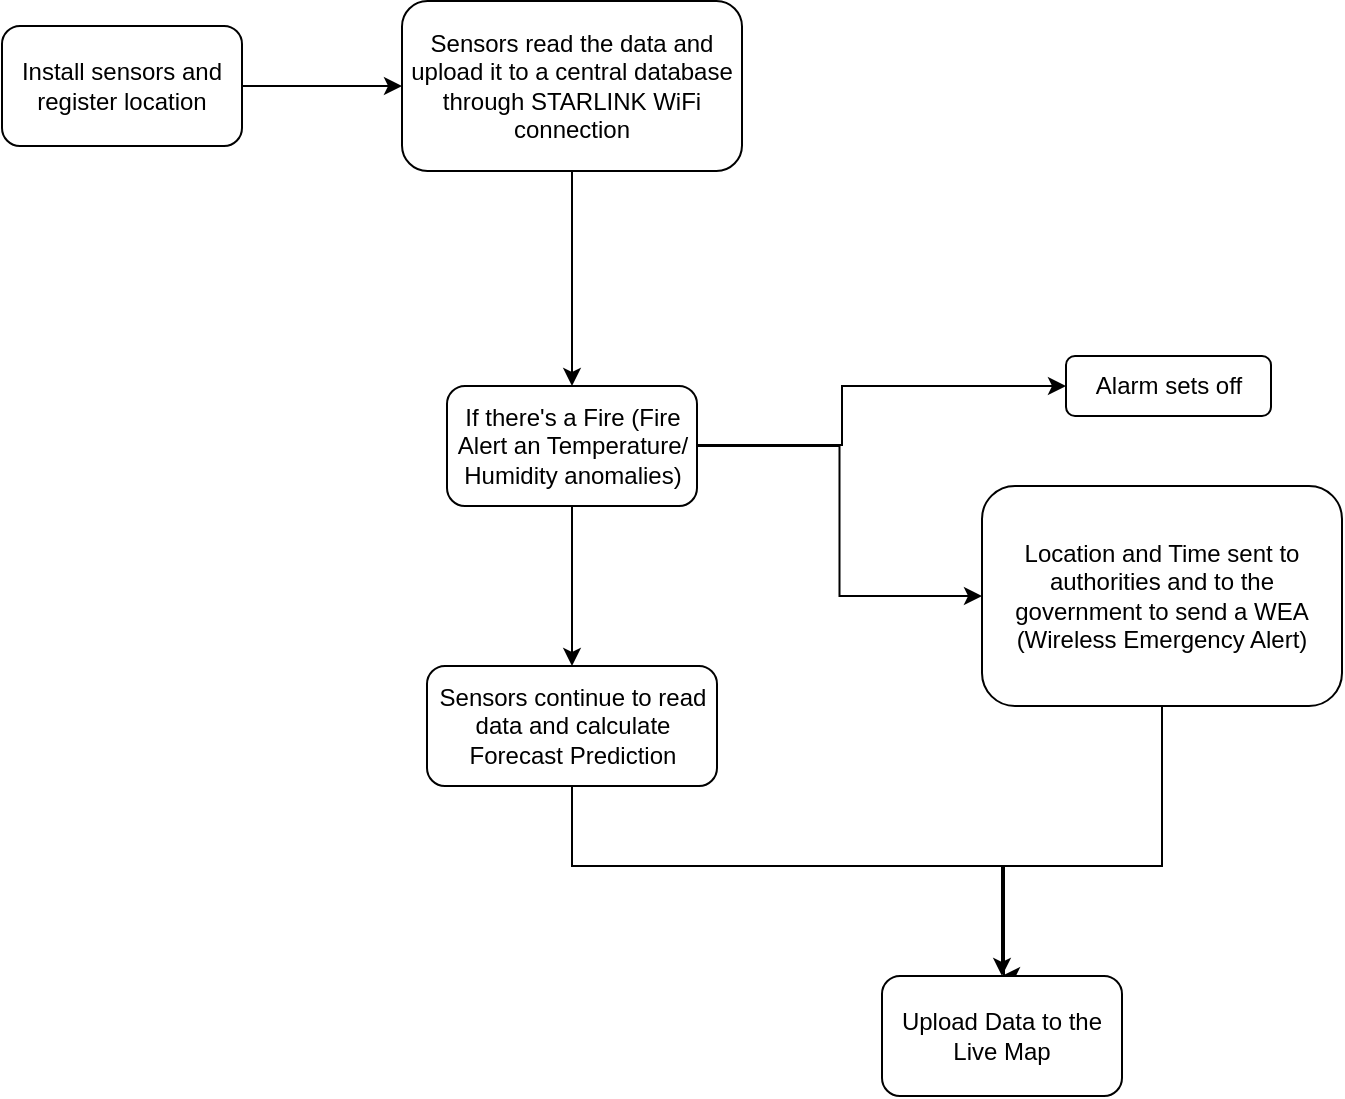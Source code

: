 <mxfile version="22.0.2" type="device">
  <diagram name="Página-1" id="2ui9mOw-IIXDFMUEWTX0">
    <mxGraphModel dx="1120" dy="524" grid="1" gridSize="10" guides="1" tooltips="1" connect="1" arrows="1" fold="1" page="1" pageScale="1" pageWidth="827" pageHeight="1169" math="0" shadow="0">
      <root>
        <mxCell id="0" />
        <mxCell id="1" parent="0" />
        <mxCell id="nuL_qRuzOqNdQvxeRl_q-3" value="" style="edgeStyle=orthogonalEdgeStyle;rounded=0;orthogonalLoop=1;jettySize=auto;html=1;" edge="1" parent="1" source="nuL_qRuzOqNdQvxeRl_q-1" target="nuL_qRuzOqNdQvxeRl_q-2">
          <mxGeometry relative="1" as="geometry" />
        </mxCell>
        <mxCell id="nuL_qRuzOqNdQvxeRl_q-1" value="Install sensors and register location" style="rounded=1;whiteSpace=wrap;html=1;" vertex="1" parent="1">
          <mxGeometry x="80" y="80" width="120" height="60" as="geometry" />
        </mxCell>
        <mxCell id="nuL_qRuzOqNdQvxeRl_q-5" value="" style="edgeStyle=orthogonalEdgeStyle;rounded=0;orthogonalLoop=1;jettySize=auto;html=1;" edge="1" parent="1" source="nuL_qRuzOqNdQvxeRl_q-2" target="nuL_qRuzOqNdQvxeRl_q-4">
          <mxGeometry relative="1" as="geometry" />
        </mxCell>
        <mxCell id="nuL_qRuzOqNdQvxeRl_q-2" value="Sensors read the data and upload it to a central database through STARLINK WiFi connection" style="whiteSpace=wrap;html=1;rounded=1;" vertex="1" parent="1">
          <mxGeometry x="280" y="67.5" width="170" height="85" as="geometry" />
        </mxCell>
        <mxCell id="nuL_qRuzOqNdQvxeRl_q-7" value="" style="edgeStyle=orthogonalEdgeStyle;rounded=0;orthogonalLoop=1;jettySize=auto;html=1;exitX=1;exitY=0.5;exitDx=0;exitDy=0;entryX=0;entryY=0.5;entryDx=0;entryDy=0;" edge="1" parent="1" target="nuL_qRuzOqNdQvxeRl_q-6">
          <mxGeometry relative="1" as="geometry">
            <mxPoint x="427.5" y="289.5" as="sourcePoint" />
            <mxPoint x="600" y="289.5" as="targetPoint" />
            <Array as="points">
              <mxPoint x="500" y="290" />
              <mxPoint x="500" y="260" />
              <mxPoint x="600" y="260" />
            </Array>
          </mxGeometry>
        </mxCell>
        <mxCell id="nuL_qRuzOqNdQvxeRl_q-9" value="" style="edgeStyle=orthogonalEdgeStyle;rounded=0;orthogonalLoop=1;jettySize=auto;html=1;" edge="1" parent="1" source="nuL_qRuzOqNdQvxeRl_q-4" target="nuL_qRuzOqNdQvxeRl_q-8">
          <mxGeometry relative="1" as="geometry" />
        </mxCell>
        <mxCell id="nuL_qRuzOqNdQvxeRl_q-12" value="" style="edgeStyle=orthogonalEdgeStyle;rounded=0;orthogonalLoop=1;jettySize=auto;html=1;" edge="1" parent="1" source="nuL_qRuzOqNdQvxeRl_q-4" target="nuL_qRuzOqNdQvxeRl_q-11">
          <mxGeometry relative="1" as="geometry" />
        </mxCell>
        <mxCell id="nuL_qRuzOqNdQvxeRl_q-4" value="If there&#39;s a Fire (Fire Alert an Temperature/ Humidity anomalies)" style="whiteSpace=wrap;html=1;rounded=1;" vertex="1" parent="1">
          <mxGeometry x="302.5" y="260" width="125" height="60" as="geometry" />
        </mxCell>
        <mxCell id="nuL_qRuzOqNdQvxeRl_q-6" value="Alarm sets off" style="whiteSpace=wrap;html=1;rounded=1;" vertex="1" parent="1">
          <mxGeometry x="612" y="245" width="102.5" height="30" as="geometry" />
        </mxCell>
        <mxCell id="nuL_qRuzOqNdQvxeRl_q-16" value="" style="edgeStyle=orthogonalEdgeStyle;rounded=0;orthogonalLoop=1;jettySize=auto;html=1;entryX=0.5;entryY=0;entryDx=0;entryDy=0;" edge="1" parent="1" source="nuL_qRuzOqNdQvxeRl_q-8" target="nuL_qRuzOqNdQvxeRl_q-13">
          <mxGeometry relative="1" as="geometry">
            <mxPoint x="580" y="550" as="targetPoint" />
            <Array as="points">
              <mxPoint x="660" y="500" />
              <mxPoint x="581" y="500" />
            </Array>
          </mxGeometry>
        </mxCell>
        <mxCell id="nuL_qRuzOqNdQvxeRl_q-8" value="Location and Time sent to authorities and to the government to send a WEA (Wireless Emergency Alert)" style="whiteSpace=wrap;html=1;rounded=1;" vertex="1" parent="1">
          <mxGeometry x="570" y="310" width="180" height="110" as="geometry" />
        </mxCell>
        <mxCell id="nuL_qRuzOqNdQvxeRl_q-14" value="" style="edgeStyle=orthogonalEdgeStyle;rounded=0;orthogonalLoop=1;jettySize=auto;html=1;entryX=0.5;entryY=0;entryDx=0;entryDy=0;" edge="1" parent="1" source="nuL_qRuzOqNdQvxeRl_q-11" target="nuL_qRuzOqNdQvxeRl_q-13">
          <mxGeometry relative="1" as="geometry">
            <mxPoint x="580" y="560" as="targetPoint" />
            <Array as="points">
              <mxPoint x="365" y="500" />
              <mxPoint x="580" y="500" />
            </Array>
          </mxGeometry>
        </mxCell>
        <mxCell id="nuL_qRuzOqNdQvxeRl_q-11" value="Sensors continue to read data and calculate Forecast Prediction" style="whiteSpace=wrap;html=1;rounded=1;" vertex="1" parent="1">
          <mxGeometry x="292.5" y="400" width="145" height="60" as="geometry" />
        </mxCell>
        <mxCell id="nuL_qRuzOqNdQvxeRl_q-13" value="Upload Data to the Live Map" style="whiteSpace=wrap;html=1;rounded=1;" vertex="1" parent="1">
          <mxGeometry x="520" y="555" width="120" height="60" as="geometry" />
        </mxCell>
      </root>
    </mxGraphModel>
  </diagram>
</mxfile>
